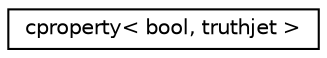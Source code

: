 digraph "Graphical Class Hierarchy"
{
 // INTERACTIVE_SVG=YES
 // LATEX_PDF_SIZE
  edge [fontname="Helvetica",fontsize="10",labelfontname="Helvetica",labelfontsize="10"];
  node [fontname="Helvetica",fontsize="10",shape=record];
  rankdir="LR";
  Node0 [label="cproperty\< bool, truthjet \>",height=0.2,width=0.4,color="black", fillcolor="white", style="filled",URL="$classcproperty.html",tooltip=" "];
}
